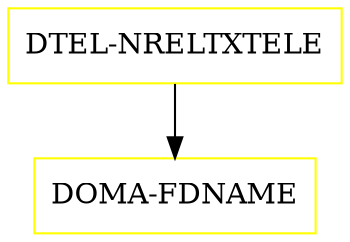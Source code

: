 digraph G {
  "DTEL-NRELTXTELE" [shape=box,color=yellow];
  "DOMA-FDNAME" [shape=box,color=yellow,URL="./DOMA_FDNAME.html"];
  "DTEL-NRELTXTELE" -> "DOMA-FDNAME";
}
